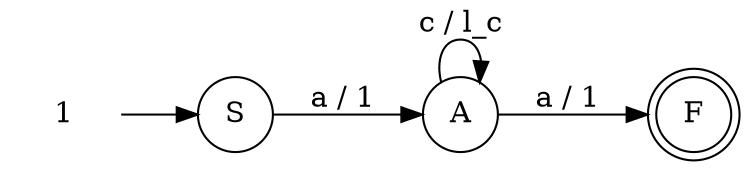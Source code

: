 digraph Automaton {rankdir = LR;
initial [shape=plaintext,label="1"];
initial -> start;
start [shape=circle,label="S"];
start -> sawA [label="a / 1 "]
sawA [shape=circle,label="A"];
sawA -> sawA [label="c / l_c"]
sawA -> final [label="a / 1 "]
final [shape=doublecircle,label="F"];
}